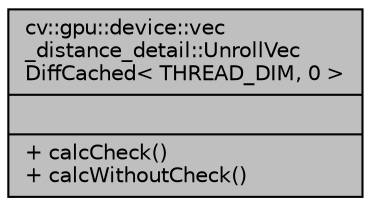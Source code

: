 digraph "cv::gpu::device::vec_distance_detail::UnrollVecDiffCached&lt; THREAD_DIM, 0 &gt;"
{
 // LATEX_PDF_SIZE
  edge [fontname="Helvetica",fontsize="10",labelfontname="Helvetica",labelfontsize="10"];
  node [fontname="Helvetica",fontsize="10",shape=record];
  Node1 [label="{cv::gpu::device::vec\l_distance_detail::UnrollVec\lDiffCached\< THREAD_DIM, 0 \>\n||+ calcCheck()\l+ calcWithoutCheck()\l}",height=0.2,width=0.4,color="black", fillcolor="grey75", style="filled", fontcolor="black",tooltip=" "];
}
